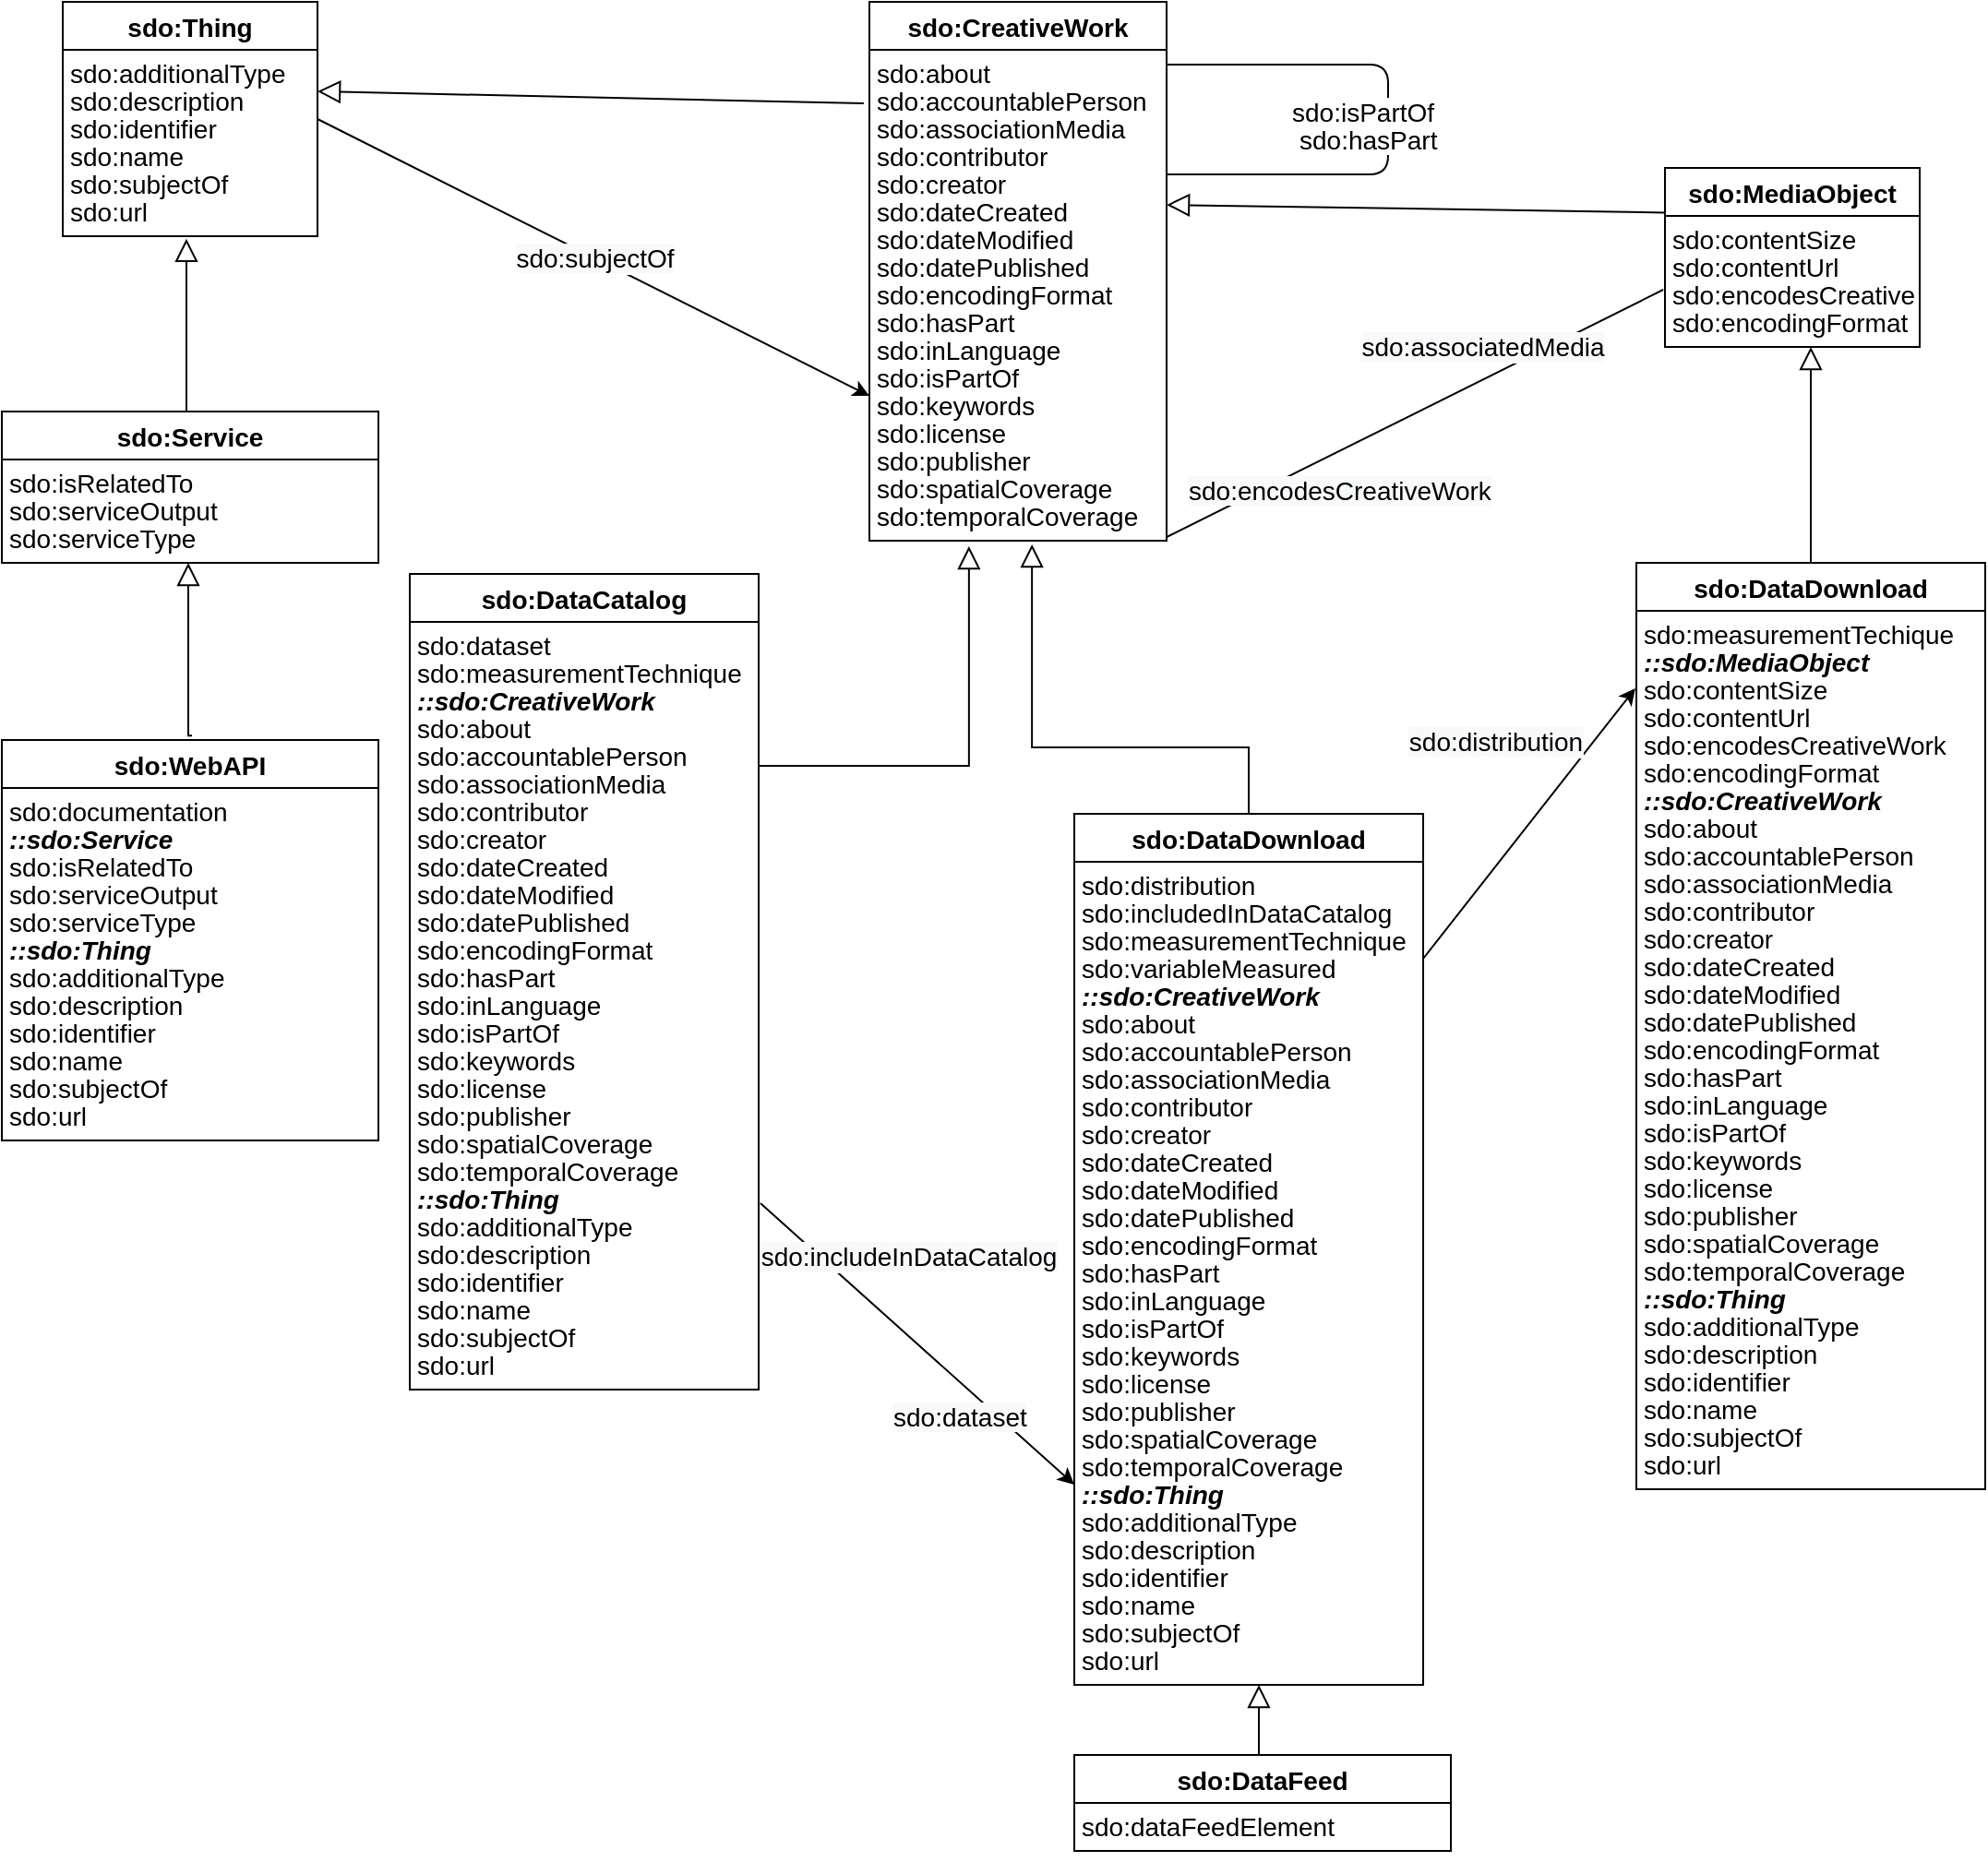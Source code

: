 <mxfile version="15.0.6" type="google"><diagram id="C5RBs43oDa-KdzZeNtuy" name="Page-1"><mxGraphModel dx="2015" dy="691" grid="1" gridSize="10" guides="1" tooltips="1" connect="1" arrows="1" fold="1" page="1" pageScale="1" pageWidth="827" pageHeight="1169" math="0" shadow="0"><root><mxCell id="WIyWlLk6GJQsqaUBKTNV-0"/><mxCell id="WIyWlLk6GJQsqaUBKTNV-1" parent="WIyWlLk6GJQsqaUBKTNV-0"/><mxCell id="vmGSmUaiu8djbb4Gmsd6-6" value="sdo:Service" style="swimlane;fontStyle=1;childLayout=stackLayout;horizontal=1;startSize=26;horizontalStack=0;resizeParent=1;resizeParentMax=0;resizeLast=0;collapsible=1;marginBottom=0;spacing=0;fontSize=14;" parent="WIyWlLk6GJQsqaUBKTNV-1" vertex="1"><mxGeometry x="-691" y="252" width="204" height="82" as="geometry"/></mxCell><mxCell id="vmGSmUaiu8djbb4Gmsd6-7" value="sdo:isRelatedTo" style="text;strokeColor=none;fillColor=none;align=left;verticalAlign=top;spacingLeft=4;spacingRight=4;overflow=hidden;rotatable=0;points=[[0,0.5],[1,0.5]];portConstraint=eastwest;spacing=0;fontSize=14;" parent="vmGSmUaiu8djbb4Gmsd6-6" vertex="1"><mxGeometry y="26" width="204" height="15" as="geometry"/></mxCell><mxCell id="vmGSmUaiu8djbb4Gmsd6-8" value="sdo:serviceOutput" style="text;strokeColor=none;fillColor=none;align=left;verticalAlign=top;spacingLeft=4;spacingRight=4;overflow=hidden;rotatable=0;points=[[0,0.5],[1,0.5]];portConstraint=eastwest;spacing=0;fontSize=14;" parent="vmGSmUaiu8djbb4Gmsd6-6" vertex="1"><mxGeometry y="41" width="204" height="15" as="geometry"/></mxCell><mxCell id="txH4cyabTneeSegiLF39-1" value="sdo:serviceType" style="text;strokeColor=none;fillColor=none;align=left;verticalAlign=top;spacingLeft=4;spacingRight=4;overflow=hidden;rotatable=0;points=[[0,0.5],[1,0.5]];portConstraint=eastwest;fontStyle=0;spacing=0;fontSize=14;" parent="vmGSmUaiu8djbb4Gmsd6-6" vertex="1"><mxGeometry y="56" width="204" height="26" as="geometry"/></mxCell><mxCell id="vmGSmUaiu8djbb4Gmsd6-53" value="sdo:CreativeWork" style="swimlane;fontStyle=1;childLayout=stackLayout;horizontal=1;startSize=26;horizontalStack=0;resizeParent=1;resizeParentMax=0;resizeLast=0;collapsible=1;marginBottom=0;spacing=0;fontSize=14;" parent="WIyWlLk6GJQsqaUBKTNV-1" vertex="1"><mxGeometry x="-221" y="30" width="161" height="292" as="geometry"/></mxCell><mxCell id="vmGSmUaiu8djbb4Gmsd6-54" value="sdo:about" style="text;strokeColor=none;fillColor=none;align=left;verticalAlign=top;spacingLeft=4;spacingRight=4;overflow=hidden;rotatable=0;points=[[0,0.5],[1,0.5]];portConstraint=eastwest;spacing=0;fontSize=14;" parent="vmGSmUaiu8djbb4Gmsd6-53" vertex="1"><mxGeometry y="26" width="161" height="15" as="geometry"/></mxCell><mxCell id="WtcSwrlRSmDx4HRtXOxf-61" value="sdo:accountablePerson" style="text;strokeColor=none;fillColor=none;align=left;verticalAlign=top;spacingLeft=4;spacingRight=4;overflow=hidden;rotatable=0;points=[[0,0.5],[1,0.5]];portConstraint=eastwest;spacing=0;fontSize=14;" parent="vmGSmUaiu8djbb4Gmsd6-53" vertex="1"><mxGeometry y="41" width="161" height="15" as="geometry"/></mxCell><mxCell id="WtcSwrlRSmDx4HRtXOxf-67" value="sdo:associationMedia" style="text;strokeColor=none;fillColor=none;align=left;verticalAlign=top;spacingLeft=4;spacingRight=4;overflow=hidden;rotatable=0;points=[[0,0.5],[1,0.5]];portConstraint=eastwest;spacing=0;fontSize=14;" parent="vmGSmUaiu8djbb4Gmsd6-53" vertex="1"><mxGeometry y="56" width="161" height="15" as="geometry"/></mxCell><mxCell id="WtcSwrlRSmDx4HRtXOxf-64" value="sdo:contributor" style="text;strokeColor=none;fillColor=none;align=left;verticalAlign=top;spacingLeft=4;spacingRight=4;overflow=hidden;rotatable=0;points=[[0,0.5],[1,0.5]];portConstraint=eastwest;spacing=0;fontSize=14;" parent="vmGSmUaiu8djbb4Gmsd6-53" vertex="1"><mxGeometry y="71" width="161" height="15" as="geometry"/></mxCell><mxCell id="WtcSwrlRSmDx4HRtXOxf-66" value="sdo:creator" style="text;strokeColor=none;fillColor=none;align=left;verticalAlign=top;spacingLeft=4;spacingRight=4;overflow=hidden;rotatable=0;points=[[0,0.5],[1,0.5]];portConstraint=eastwest;spacing=0;fontSize=14;" parent="vmGSmUaiu8djbb4Gmsd6-53" vertex="1"><mxGeometry y="86" width="161" height="15" as="geometry"/></mxCell><mxCell id="WtcSwrlRSmDx4HRtXOxf-69" value="sdo:dateCreated" style="text;strokeColor=none;fillColor=none;align=left;verticalAlign=top;spacingLeft=4;spacingRight=4;overflow=hidden;rotatable=0;points=[[0,0.5],[1,0.5]];portConstraint=eastwest;spacing=0;fontSize=14;" parent="vmGSmUaiu8djbb4Gmsd6-53" vertex="1"><mxGeometry y="101" width="161" height="15" as="geometry"/></mxCell><mxCell id="WtcSwrlRSmDx4HRtXOxf-107" value="sdo:dateModified" style="text;strokeColor=none;fillColor=none;align=left;verticalAlign=top;spacingLeft=4;spacingRight=4;overflow=hidden;rotatable=0;points=[[0,0.5],[1,0.5]];portConstraint=eastwest;spacing=0;fontSize=14;" parent="vmGSmUaiu8djbb4Gmsd6-53" vertex="1"><mxGeometry y="116" width="161" height="15" as="geometry"/></mxCell><mxCell id="vmGSmUaiu8djbb4Gmsd6-71" value="sdo:datePublished" style="text;strokeColor=none;fillColor=none;align=left;verticalAlign=top;spacingLeft=4;spacingRight=4;overflow=hidden;rotatable=0;points=[[0,0.5],[1,0.5]];portConstraint=eastwest;fontStyle=0;spacing=0;fontSize=14;" parent="vmGSmUaiu8djbb4Gmsd6-53" vertex="1"><mxGeometry y="131" width="161" height="15" as="geometry"/></mxCell><mxCell id="WtcSwrlRSmDx4HRtXOxf-70" value="sdo:encodingFormat" style="text;strokeColor=none;fillColor=none;align=left;verticalAlign=top;spacingLeft=4;spacingRight=4;overflow=hidden;rotatable=0;points=[[0,0.5],[1,0.5]];portConstraint=eastwest;fontStyle=0;spacing=0;fontSize=14;" parent="vmGSmUaiu8djbb4Gmsd6-53" vertex="1"><mxGeometry y="146" width="161" height="15" as="geometry"/></mxCell><mxCell id="WtcSwrlRSmDx4HRtXOxf-68" value="sdo:hasPart" style="text;strokeColor=none;fillColor=none;align=left;verticalAlign=top;spacingLeft=4;spacingRight=4;overflow=hidden;rotatable=0;points=[[0,0.5],[1,0.5]];portConstraint=eastwest;spacing=0;fontSize=14;" parent="vmGSmUaiu8djbb4Gmsd6-53" vertex="1"><mxGeometry y="161" width="161" height="15" as="geometry"/></mxCell><mxCell id="WtcSwrlRSmDx4HRtXOxf-60" value="sdo:inLanguage" style="text;strokeColor=none;fillColor=none;align=left;verticalAlign=top;spacingLeft=4;spacingRight=4;overflow=hidden;rotatable=0;points=[[0,0.5],[1,0.5]];portConstraint=eastwest;spacing=0;fontSize=14;" parent="vmGSmUaiu8djbb4Gmsd6-53" vertex="1"><mxGeometry y="176" width="161" height="15" as="geometry"/></mxCell><mxCell id="vmGSmUaiu8djbb4Gmsd6-72" value="sdo:isPartOf" style="text;strokeColor=none;fillColor=none;align=left;verticalAlign=top;spacingLeft=4;spacingRight=4;overflow=hidden;rotatable=0;points=[[0,0.5],[1,0.5]];portConstraint=eastwest;fontStyle=0;spacing=0;fontSize=14;" parent="vmGSmUaiu8djbb4Gmsd6-53" vertex="1"><mxGeometry y="191" width="161" height="15" as="geometry"/></mxCell><mxCell id="WtcSwrlRSmDx4HRtXOxf-71" value="sdo:keywords" style="text;strokeColor=none;fillColor=none;align=left;verticalAlign=top;spacingLeft=4;spacingRight=4;overflow=hidden;rotatable=0;points=[[0,0.5],[1,0.5]];portConstraint=eastwest;fontStyle=0;spacing=0;fontSize=14;" parent="vmGSmUaiu8djbb4Gmsd6-53" vertex="1"><mxGeometry y="206" width="161" height="15" as="geometry"/></mxCell><mxCell id="vmGSmUaiu8djbb4Gmsd6-73" value="sdo:license" style="text;strokeColor=none;fillColor=none;align=left;verticalAlign=top;spacingLeft=4;spacingRight=4;overflow=hidden;rotatable=0;points=[[0,0.5],[1,0.5]];portConstraint=eastwest;fontStyle=0;spacing=0;fontSize=14;" parent="vmGSmUaiu8djbb4Gmsd6-53" vertex="1"><mxGeometry y="221" width="161" height="15" as="geometry"/></mxCell><mxCell id="vmGSmUaiu8djbb4Gmsd6-74" value="sdo:publisher" style="text;strokeColor=none;fillColor=none;align=left;verticalAlign=top;spacingLeft=4;spacingRight=4;overflow=hidden;rotatable=0;points=[[0,0.5],[1,0.5]];portConstraint=eastwest;fontStyle=0;spacing=0;fontSize=14;" parent="vmGSmUaiu8djbb4Gmsd6-53" vertex="1"><mxGeometry y="236" width="161" height="15" as="geometry"/></mxCell><mxCell id="WtcSwrlRSmDx4HRtXOxf-72" value="sdo:spatialCoverage" style="text;strokeColor=none;fillColor=none;align=left;verticalAlign=top;spacingLeft=4;spacingRight=4;overflow=hidden;rotatable=0;points=[[0,0.5],[1,0.5]];portConstraint=eastwest;spacing=0;fontSize=14;" parent="vmGSmUaiu8djbb4Gmsd6-53" vertex="1"><mxGeometry y="251" width="161" height="15" as="geometry"/></mxCell><mxCell id="vmGSmUaiu8djbb4Gmsd6-91" value="sdo:temporalCoverage" style="text;strokeColor=none;fillColor=none;align=left;verticalAlign=top;spacingLeft=4;spacingRight=4;overflow=hidden;rotatable=0;points=[[0,0.5],[1,0.5]];portConstraint=eastwest;fontStyle=0;spacing=0;fontSize=14;" parent="vmGSmUaiu8djbb4Gmsd6-53" vertex="1"><mxGeometry y="266" width="161" height="26" as="geometry"/></mxCell><mxCell id="txH4cyabTneeSegiLF39-5" value="&lt;meta charset=&quot;utf-8&quot;&gt;&lt;span style=&quot;color: rgb(0, 0, 0); font-family: helvetica; font-size: 14px; font-style: normal; font-weight: 400; letter-spacing: normal; text-align: left; text-indent: 0px; text-transform: none; word-spacing: 0px; background-color: rgb(255, 255, 255); display: inline; float: none;&quot;&gt;sdo:isPartOf&lt;/span&gt;" style="endArrow=none;endFill=0;html=1;edgeStyle=orthogonalEdgeStyle;align=left;verticalAlign=top;fontSize=14;spacing=0;entryX=1;entryY=0.5;entryDx=0;entryDy=0;" parent="vmGSmUaiu8djbb4Gmsd6-53" target="WtcSwrlRSmDx4HRtXOxf-66" edge="1"><mxGeometry x="-0.548" y="-13" relative="1" as="geometry"><mxPoint x="161" y="34" as="sourcePoint"/><mxPoint x="371" y="100" as="targetPoint"/><mxPoint as="offset"/><Array as="points"><mxPoint x="162" y="34"/><mxPoint x="281" y="34"/><mxPoint x="281" y="94"/></Array></mxGeometry></mxCell><mxCell id="vmGSmUaiu8djbb4Gmsd6-96" value="sdo:Thing" style="swimlane;fontStyle=1;childLayout=stackLayout;horizontal=1;startSize=26;horizontalStack=0;resizeParent=1;resizeParentMax=0;resizeLast=0;collapsible=1;marginBottom=0;spacing=0;fontSize=14;" parent="WIyWlLk6GJQsqaUBKTNV-1" vertex="1"><mxGeometry x="-658" y="30" width="138" height="127" as="geometry"/></mxCell><mxCell id="vmGSmUaiu8djbb4Gmsd6-103" value="sdo:additionalType" style="text;strokeColor=none;fillColor=none;align=left;verticalAlign=top;spacingLeft=4;spacingRight=4;overflow=hidden;rotatable=0;points=[[0,0.5],[1,0.5]];portConstraint=eastwest;fontStyle=0;spacing=0;fontSize=14;" parent="vmGSmUaiu8djbb4Gmsd6-96" vertex="1"><mxGeometry y="26" width="138" height="15" as="geometry"/></mxCell><mxCell id="vmGSmUaiu8djbb4Gmsd6-105" value="sdo:description" style="text;strokeColor=none;fillColor=none;align=left;verticalAlign=top;spacingLeft=4;spacingRight=4;overflow=hidden;rotatable=0;points=[[0,0.5],[1,0.5]];portConstraint=eastwest;fontStyle=0;spacing=0;fontSize=14;" parent="vmGSmUaiu8djbb4Gmsd6-96" vertex="1"><mxGeometry y="41" width="138" height="15" as="geometry"/></mxCell><mxCell id="vmGSmUaiu8djbb4Gmsd6-111" value="sdo:identifier" style="text;strokeColor=none;fillColor=none;align=left;verticalAlign=top;spacingLeft=4;spacingRight=4;overflow=hidden;rotatable=0;points=[[0,0.5],[1,0.5]];portConstraint=eastwest;fontStyle=0;spacing=0;fontSize=14;" parent="vmGSmUaiu8djbb4Gmsd6-96" vertex="1"><mxGeometry y="56" width="138" height="15" as="geometry"/></mxCell><mxCell id="vmGSmUaiu8djbb4Gmsd6-112" value="sdo:name" style="text;strokeColor=none;fillColor=none;align=left;verticalAlign=top;spacingLeft=4;spacingRight=4;overflow=hidden;rotatable=0;points=[[0,0.5],[1,0.5]];portConstraint=eastwest;fontStyle=0;spacing=0;fontSize=14;" parent="vmGSmUaiu8djbb4Gmsd6-96" vertex="1"><mxGeometry y="71" width="138" height="15" as="geometry"/></mxCell><mxCell id="vmGSmUaiu8djbb4Gmsd6-115" value="sdo:subjectOf" style="text;strokeColor=none;fillColor=none;align=left;verticalAlign=top;spacingLeft=4;spacingRight=4;overflow=hidden;rotatable=0;points=[[0,0.5],[1,0.5]];portConstraint=eastwest;fontStyle=0;spacing=0;fontSize=14;" parent="vmGSmUaiu8djbb4Gmsd6-96" vertex="1"><mxGeometry y="86" width="138" height="15" as="geometry"/></mxCell><mxCell id="vmGSmUaiu8djbb4Gmsd6-118" value="sdo:url" style="text;strokeColor=none;fillColor=none;align=left;verticalAlign=top;spacingLeft=4;spacingRight=4;overflow=hidden;rotatable=0;points=[[0,0.5],[1,0.5]];portConstraint=eastwest;fontStyle=0;spacing=0;fontSize=14;" parent="vmGSmUaiu8djbb4Gmsd6-96" vertex="1"><mxGeometry y="101" width="138" height="26" as="geometry"/></mxCell><mxCell id="vmGSmUaiu8djbb4Gmsd6-120" value="&lt;span style=&quot;font-size: 14px ; text-align: left ; background-color: rgb(248 , 249 , 250)&quot;&gt;sdo:subjectOf&lt;/span&gt;" style="rounded=0;orthogonalLoop=1;jettySize=auto;html=1;exitX=1;exitY=0.5;exitDx=0;exitDy=0;fontSize=14;spacing=0;entryX=0;entryY=0.5;entryDx=0;entryDy=0;" parent="WIyWlLk6GJQsqaUBKTNV-1" source="vmGSmUaiu8djbb4Gmsd6-111" target="WtcSwrlRSmDx4HRtXOxf-71" edge="1"><mxGeometry relative="1" as="geometry"><mxPoint x="-230" y="244" as="targetPoint"/></mxGeometry></mxCell><mxCell id="vmGSmUaiu8djbb4Gmsd6-200" value="" style="endArrow=block;endSize=10;endFill=0;shadow=0;strokeWidth=1;rounded=0;edgeStyle=elbowEdgeStyle;elbow=vertical;exitX=0.5;exitY=0;exitDx=0;exitDy=0;fontSize=14;spacing=0;entryX=0.547;entryY=1.077;entryDx=0;entryDy=0;entryPerimeter=0;" parent="WIyWlLk6GJQsqaUBKTNV-1" source="txH4cyabTneeSegiLF39-100" target="vmGSmUaiu8djbb4Gmsd6-91" edge="1"><mxGeometry width="160" relative="1" as="geometry"><mxPoint x="-193.006" y="470" as="sourcePoint"/><mxPoint x="-87.99" y="374" as="targetPoint"/><Array as="points"><mxPoint x="-102.99" y="434"/><mxPoint x="-102.99" y="414"/></Array></mxGeometry></mxCell><mxCell id="vmGSmUaiu8djbb4Gmsd6-201" value="" style="endArrow=block;endSize=10;endFill=0;shadow=0;strokeWidth=1;rounded=0;edgeStyle=elbowEdgeStyle;elbow=horizontal;fontSize=14;spacing=0;" parent="WIyWlLk6GJQsqaUBKTNV-1" source="txH4cyabTneeSegiLF39-16" target="vmGSmUaiu8djbb4Gmsd6-274" edge="1"><mxGeometry width="160" relative="1" as="geometry"><mxPoint x="350" y="310" as="sourcePoint"/><mxPoint x="230" y="210" as="targetPoint"/><Array as="points"><mxPoint x="290" y="470"/><mxPoint x="90" y="650"/><mxPoint x="140" y="630"/></Array></mxGeometry></mxCell><mxCell id="vmGSmUaiu8djbb4Gmsd6-274" value="sdo:MediaObject" style="swimlane;fontStyle=1;childLayout=stackLayout;horizontal=1;startSize=26;horizontalStack=0;resizeParent=1;resizeParentMax=0;resizeLast=0;collapsible=1;marginBottom=0;spacing=0;fontSize=14;" parent="WIyWlLk6GJQsqaUBKTNV-1" vertex="1"><mxGeometry x="210" y="120" width="138" height="97" as="geometry"/></mxCell><mxCell id="vmGSmUaiu8djbb4Gmsd6-275" value="sdo:contentSize" style="text;strokeColor=none;fillColor=none;align=left;verticalAlign=top;spacingLeft=4;spacingRight=4;overflow=hidden;rotatable=0;points=[[0,0.5],[1,0.5]];portConstraint=eastwest;fontStyle=0;spacing=0;fontSize=14;" parent="vmGSmUaiu8djbb4Gmsd6-274" vertex="1"><mxGeometry y="26" width="138" height="15" as="geometry"/></mxCell><mxCell id="txH4cyabTneeSegiLF39-11" value="sdo:contentUrl" style="text;strokeColor=none;fillColor=none;align=left;verticalAlign=top;spacingLeft=4;spacingRight=4;overflow=hidden;rotatable=0;points=[[0,0.5],[1,0.5]];portConstraint=eastwest;fontStyle=0;spacing=0;fontSize=14;" parent="vmGSmUaiu8djbb4Gmsd6-274" vertex="1"><mxGeometry y="41" width="138" height="15" as="geometry"/></mxCell><mxCell id="txH4cyabTneeSegiLF39-12" value="sdo:encodesCreativeWork" style="text;strokeColor=none;fillColor=none;align=left;verticalAlign=top;spacingLeft=4;spacingRight=4;overflow=hidden;rotatable=0;points=[[0,0.5],[1,0.5]];portConstraint=eastwest;fontStyle=0;spacing=0;fontSize=14;" parent="vmGSmUaiu8djbb4Gmsd6-274" vertex="1"><mxGeometry y="56" width="138" height="15" as="geometry"/></mxCell><mxCell id="vmGSmUaiu8djbb4Gmsd6-280" value="sdo:encodingFormat" style="text;strokeColor=none;fillColor=none;align=left;verticalAlign=top;spacingLeft=4;spacingRight=4;overflow=hidden;rotatable=0;points=[[0,0.5],[1,0.5]];portConstraint=eastwest;fontStyle=0;spacing=0;fontSize=14;" parent="vmGSmUaiu8djbb4Gmsd6-274" vertex="1"><mxGeometry y="71" width="138" height="26" as="geometry"/></mxCell><mxCell id="txH4cyabTneeSegiLF39-3" value="" style="endArrow=block;endSize=10;endFill=0;shadow=0;strokeWidth=1;rounded=0;edgeStyle=elbowEdgeStyle;elbow=horizontal;fontSize=14;spacing=0;entryX=0.489;entryY=1.055;entryDx=0;entryDy=0;entryPerimeter=0;exitX=0.5;exitY=0;exitDx=0;exitDy=0;" parent="WIyWlLk6GJQsqaUBKTNV-1" source="vmGSmUaiu8djbb4Gmsd6-6" target="vmGSmUaiu8djbb4Gmsd6-118" edge="1"><mxGeometry width="160" relative="1" as="geometry"><mxPoint x="-591" y="310" as="sourcePoint"/><mxPoint x="-608" y="270" as="targetPoint"/><Array as="points"><mxPoint x="-591" y="300"/><mxPoint x="-443" y="310"/></Array></mxGeometry></mxCell><mxCell id="txH4cyabTneeSegiLF39-4" value="" style="endArrow=block;endSize=10;endFill=0;shadow=0;strokeWidth=1;rounded=0;elbow=vertical;fontSize=14;spacing=0;exitX=-0.019;exitY=-0.067;exitDx=0;exitDy=0;entryX=1;entryY=0.5;entryDx=0;entryDy=0;exitPerimeter=0;" parent="WIyWlLk6GJQsqaUBKTNV-1" source="WtcSwrlRSmDx4HRtXOxf-67" target="vmGSmUaiu8djbb4Gmsd6-105" edge="1"><mxGeometry width="160" relative="1" as="geometry"><mxPoint x="-590" y="309.78" as="sourcePoint"/><mxPoint x="-542.518" y="198.21" as="targetPoint"/></mxGeometry></mxCell><mxCell id="txH4cyabTneeSegiLF39-8" value="&lt;span style=&quot;color: rgb(0 , 0 , 0) ; font-family: &amp;#34;helvetica&amp;#34; ; font-size: 14px ; font-style: normal ; font-weight: 400 ; letter-spacing: normal ; text-align: left ; text-indent: 0px ; text-transform: none ; word-spacing: 0px ; background-color: rgb(255 , 255 , 255) ; display: inline ; float: none&quot;&gt;sdo:hasPart&lt;br&gt;&lt;/span&gt;" style="text;whiteSpace=wrap;html=1;" parent="WIyWlLk6GJQsqaUBKTNV-1" vertex="1"><mxGeometry x="10" y="90" width="100" height="30" as="geometry"/></mxCell><mxCell id="txH4cyabTneeSegiLF39-10" value="" style="endArrow=block;endSize=10;endFill=0;shadow=0;strokeWidth=1;rounded=0;elbow=vertical;fontSize=14;spacing=0;exitX=0;exitY=0.25;exitDx=0;exitDy=0;entryX=1;entryY=0.5;entryDx=0;entryDy=0;" parent="WIyWlLk6GJQsqaUBKTNV-1" source="vmGSmUaiu8djbb4Gmsd6-274" edge="1"><mxGeometry width="160" relative="1" as="geometry"><mxPoint x="235.941" y="146.495" as="sourcePoint"/><mxPoint x="-60" y="140" as="targetPoint"/></mxGeometry></mxCell><mxCell id="txH4cyabTneeSegiLF39-13" value="&lt;div style=&quot;text-align: left&quot;&gt;&lt;span style=&quot;background-color: rgb(248 , 249 , 250)&quot;&gt;sdo:associatedMedia&lt;/span&gt;&lt;/div&gt;" style="rounded=0;orthogonalLoop=1;jettySize=auto;html=1;exitX=1;exitY=0.923;exitDx=0;exitDy=0;fontSize=14;spacing=0;exitPerimeter=0;entryX=-0.007;entryY=-0.192;entryDx=0;entryDy=0;entryPerimeter=0;endArrow=none;endFill=0;" parent="WIyWlLk6GJQsqaUBKTNV-1" source="vmGSmUaiu8djbb4Gmsd6-91" target="vmGSmUaiu8djbb4Gmsd6-280" edge="1"><mxGeometry x="0.323" y="16" relative="1" as="geometry"><mxPoint x="208.47" y="445.01" as="targetPoint"/><mxPoint as="offset"/><mxPoint x="-239.998" y="430.005" as="sourcePoint"/></mxGeometry></mxCell><mxCell id="txH4cyabTneeSegiLF39-15" value="&lt;span style=&quot;color: rgb(0 , 0 , 0) ; font-family: &amp;#34;helvetica&amp;#34; ; font-size: 14px ; font-style: normal ; font-weight: 400 ; letter-spacing: normal ; text-align: left ; text-indent: 0px ; text-transform: none ; word-spacing: 0px ; background-color: rgb(248 , 249 , 250) ; display: inline ; float: none&quot;&gt;sdo:encodesCreativeWork&lt;/span&gt;" style="text;whiteSpace=wrap;html=1;" parent="WIyWlLk6GJQsqaUBKTNV-1" vertex="1"><mxGeometry x="-50" y="280" width="160" height="30" as="geometry"/></mxCell><mxCell id="txH4cyabTneeSegiLF39-16" value="sdo:DataDownload" style="swimlane;fontStyle=1;childLayout=stackLayout;horizontal=1;startSize=26;horizontalStack=0;resizeParent=1;resizeParentMax=0;resizeLast=0;collapsible=1;marginBottom=0;spacing=0;fontSize=14;" parent="WIyWlLk6GJQsqaUBKTNV-1" vertex="1"><mxGeometry x="194.5" y="334" width="189" height="502" as="geometry"/></mxCell><mxCell id="txH4cyabTneeSegiLF39-17" value="sdo:measurementTechique" style="text;strokeColor=none;fillColor=none;align=left;verticalAlign=top;spacingLeft=4;spacingRight=4;overflow=hidden;rotatable=0;points=[[0,0.5],[1,0.5]];portConstraint=eastwest;fontStyle=0;spacing=0;fontSize=14;" parent="txH4cyabTneeSegiLF39-16" vertex="1"><mxGeometry y="26" width="189" height="15" as="geometry"/></mxCell><mxCell id="txH4cyabTneeSegiLF39-18" value="::sdo:MediaObject" style="text;strokeColor=none;fillColor=none;align=left;verticalAlign=top;spacingLeft=4;spacingRight=4;overflow=hidden;rotatable=0;points=[[0,0.5],[1,0.5]];portConstraint=eastwest;fontStyle=3;spacing=0;fontSize=14;" parent="txH4cyabTneeSegiLF39-16" vertex="1"><mxGeometry y="41" width="189" height="15" as="geometry"/></mxCell><mxCell id="txH4cyabTneeSegiLF39-19" value="sdo:contentSize" style="text;strokeColor=none;fillColor=none;align=left;verticalAlign=top;spacingLeft=4;spacingRight=4;overflow=hidden;rotatable=0;points=[[0,0.5],[1,0.5]];portConstraint=eastwest;fontStyle=0;spacing=0;fontSize=14;" parent="txH4cyabTneeSegiLF39-16" vertex="1"><mxGeometry y="56" width="189" height="15" as="geometry"/></mxCell><mxCell id="txH4cyabTneeSegiLF39-20" value="sdo:contentUrl" style="text;strokeColor=none;fillColor=none;align=left;verticalAlign=top;spacingLeft=4;spacingRight=4;overflow=hidden;rotatable=0;points=[[0,0.5],[1,0.5]];portConstraint=eastwest;fontStyle=0;spacing=0;fontSize=14;" parent="txH4cyabTneeSegiLF39-16" vertex="1"><mxGeometry y="71" width="189" height="15" as="geometry"/></mxCell><mxCell id="txH4cyabTneeSegiLF39-21" value="sdo:encodesCreativeWork" style="text;strokeColor=none;fillColor=none;align=left;verticalAlign=top;spacingLeft=4;spacingRight=4;overflow=hidden;rotatable=0;points=[[0,0.5],[1,0.5]];portConstraint=eastwest;fontStyle=0;spacing=0;fontSize=14;" parent="txH4cyabTneeSegiLF39-16" vertex="1"><mxGeometry y="86" width="189" height="15" as="geometry"/></mxCell><mxCell id="txH4cyabTneeSegiLF39-22" value="sdo:encodingFormat" style="text;strokeColor=none;fillColor=none;align=left;verticalAlign=top;spacingLeft=4;spacingRight=4;overflow=hidden;rotatable=0;points=[[0,0.5],[1,0.5]];portConstraint=eastwest;fontStyle=0;spacing=0;fontSize=14;" parent="txH4cyabTneeSegiLF39-16" vertex="1"><mxGeometry y="101" width="189" height="15" as="geometry"/></mxCell><mxCell id="txH4cyabTneeSegiLF39-56" value="::sdo:CreativeWork" style="text;strokeColor=none;fillColor=none;align=left;verticalAlign=top;spacingLeft=4;spacingRight=4;overflow=hidden;rotatable=0;points=[[0,0.5],[1,0.5]];portConstraint=eastwest;fontStyle=3;spacing=0;fontSize=14;" parent="txH4cyabTneeSegiLF39-16" vertex="1"><mxGeometry y="116" width="189" height="15" as="geometry"/></mxCell><mxCell id="txH4cyabTneeSegiLF39-69" value="sdo:about" style="text;strokeColor=none;fillColor=none;align=left;verticalAlign=top;spacingLeft=4;spacingRight=4;overflow=hidden;rotatable=0;points=[[0,0.5],[1,0.5]];portConstraint=eastwest;spacing=0;fontSize=14;" parent="txH4cyabTneeSegiLF39-16" vertex="1"><mxGeometry y="131" width="189" height="15" as="geometry"/></mxCell><mxCell id="txH4cyabTneeSegiLF39-70" value="sdo:accountablePerson" style="text;strokeColor=none;fillColor=none;align=left;verticalAlign=top;spacingLeft=4;spacingRight=4;overflow=hidden;rotatable=0;points=[[0,0.5],[1,0.5]];portConstraint=eastwest;spacing=0;fontSize=14;" parent="txH4cyabTneeSegiLF39-16" vertex="1"><mxGeometry y="146" width="189" height="15" as="geometry"/></mxCell><mxCell id="txH4cyabTneeSegiLF39-71" value="sdo:associationMedia" style="text;strokeColor=none;fillColor=none;align=left;verticalAlign=top;spacingLeft=4;spacingRight=4;overflow=hidden;rotatable=0;points=[[0,0.5],[1,0.5]];portConstraint=eastwest;spacing=0;fontSize=14;" parent="txH4cyabTneeSegiLF39-16" vertex="1"><mxGeometry y="161" width="189" height="15" as="geometry"/></mxCell><mxCell id="txH4cyabTneeSegiLF39-72" value="sdo:contributor" style="text;strokeColor=none;fillColor=none;align=left;verticalAlign=top;spacingLeft=4;spacingRight=4;overflow=hidden;rotatable=0;points=[[0,0.5],[1,0.5]];portConstraint=eastwest;spacing=0;fontSize=14;" parent="txH4cyabTneeSegiLF39-16" vertex="1"><mxGeometry y="176" width="189" height="15" as="geometry"/></mxCell><mxCell id="txH4cyabTneeSegiLF39-73" value="sdo:creator" style="text;strokeColor=none;fillColor=none;align=left;verticalAlign=top;spacingLeft=4;spacingRight=4;overflow=hidden;rotatable=0;points=[[0,0.5],[1,0.5]];portConstraint=eastwest;spacing=0;fontSize=14;" parent="txH4cyabTneeSegiLF39-16" vertex="1"><mxGeometry y="191" width="189" height="15" as="geometry"/></mxCell><mxCell id="txH4cyabTneeSegiLF39-74" value="sdo:dateCreated" style="text;strokeColor=none;fillColor=none;align=left;verticalAlign=top;spacingLeft=4;spacingRight=4;overflow=hidden;rotatable=0;points=[[0,0.5],[1,0.5]];portConstraint=eastwest;spacing=0;fontSize=14;" parent="txH4cyabTneeSegiLF39-16" vertex="1"><mxGeometry y="206" width="189" height="15" as="geometry"/></mxCell><mxCell id="txH4cyabTneeSegiLF39-75" value="sdo:dateModified" style="text;strokeColor=none;fillColor=none;align=left;verticalAlign=top;spacingLeft=4;spacingRight=4;overflow=hidden;rotatable=0;points=[[0,0.5],[1,0.5]];portConstraint=eastwest;spacing=0;fontSize=14;" parent="txH4cyabTneeSegiLF39-16" vertex="1"><mxGeometry y="221" width="189" height="15" as="geometry"/></mxCell><mxCell id="txH4cyabTneeSegiLF39-76" value="sdo:datePublished" style="text;strokeColor=none;fillColor=none;align=left;verticalAlign=top;spacingLeft=4;spacingRight=4;overflow=hidden;rotatable=0;points=[[0,0.5],[1,0.5]];portConstraint=eastwest;fontStyle=0;spacing=0;fontSize=14;" parent="txH4cyabTneeSegiLF39-16" vertex="1"><mxGeometry y="236" width="189" height="15" as="geometry"/></mxCell><mxCell id="txH4cyabTneeSegiLF39-82" value="sdo:encodingFormat" style="text;strokeColor=none;fillColor=none;align=left;verticalAlign=top;spacingLeft=4;spacingRight=4;overflow=hidden;rotatable=0;points=[[0,0.5],[1,0.5]];portConstraint=eastwest;fontStyle=0;spacing=0;fontSize=14;" parent="txH4cyabTneeSegiLF39-16" vertex="1"><mxGeometry y="251" width="189" height="15" as="geometry"/></mxCell><mxCell id="txH4cyabTneeSegiLF39-83" value="sdo:hasPart" style="text;strokeColor=none;fillColor=none;align=left;verticalAlign=top;spacingLeft=4;spacingRight=4;overflow=hidden;rotatable=0;points=[[0,0.5],[1,0.5]];portConstraint=eastwest;spacing=0;fontSize=14;" parent="txH4cyabTneeSegiLF39-16" vertex="1"><mxGeometry y="266" width="189" height="15" as="geometry"/></mxCell><mxCell id="txH4cyabTneeSegiLF39-84" value="sdo:inLanguage" style="text;strokeColor=none;fillColor=none;align=left;verticalAlign=top;spacingLeft=4;spacingRight=4;overflow=hidden;rotatable=0;points=[[0,0.5],[1,0.5]];portConstraint=eastwest;spacing=0;fontSize=14;" parent="txH4cyabTneeSegiLF39-16" vertex="1"><mxGeometry y="281" width="189" height="15" as="geometry"/></mxCell><mxCell id="txH4cyabTneeSegiLF39-85" value="sdo:isPartOf" style="text;strokeColor=none;fillColor=none;align=left;verticalAlign=top;spacingLeft=4;spacingRight=4;overflow=hidden;rotatable=0;points=[[0,0.5],[1,0.5]];portConstraint=eastwest;fontStyle=0;spacing=0;fontSize=14;" parent="txH4cyabTneeSegiLF39-16" vertex="1"><mxGeometry y="296" width="189" height="15" as="geometry"/></mxCell><mxCell id="txH4cyabTneeSegiLF39-86" value="sdo:keywords" style="text;strokeColor=none;fillColor=none;align=left;verticalAlign=top;spacingLeft=4;spacingRight=4;overflow=hidden;rotatable=0;points=[[0,0.5],[1,0.5]];portConstraint=eastwest;fontStyle=0;spacing=0;fontSize=14;" parent="txH4cyabTneeSegiLF39-16" vertex="1"><mxGeometry y="311" width="189" height="15" as="geometry"/></mxCell><mxCell id="txH4cyabTneeSegiLF39-87" value="sdo:license" style="text;strokeColor=none;fillColor=none;align=left;verticalAlign=top;spacingLeft=4;spacingRight=4;overflow=hidden;rotatable=0;points=[[0,0.5],[1,0.5]];portConstraint=eastwest;fontStyle=0;spacing=0;fontSize=14;" parent="txH4cyabTneeSegiLF39-16" vertex="1"><mxGeometry y="326" width="189" height="15" as="geometry"/></mxCell><mxCell id="txH4cyabTneeSegiLF39-88" value="sdo:publisher" style="text;strokeColor=none;fillColor=none;align=left;verticalAlign=top;spacingLeft=4;spacingRight=4;overflow=hidden;rotatable=0;points=[[0,0.5],[1,0.5]];portConstraint=eastwest;fontStyle=0;spacing=0;fontSize=14;" parent="txH4cyabTneeSegiLF39-16" vertex="1"><mxGeometry y="341" width="189" height="15" as="geometry"/></mxCell><mxCell id="txH4cyabTneeSegiLF39-89" value="sdo:spatialCoverage" style="text;strokeColor=none;fillColor=none;align=left;verticalAlign=top;spacingLeft=4;spacingRight=4;overflow=hidden;rotatable=0;points=[[0,0.5],[1,0.5]];portConstraint=eastwest;spacing=0;fontSize=14;" parent="txH4cyabTneeSegiLF39-16" vertex="1"><mxGeometry y="356" width="189" height="15" as="geometry"/></mxCell><mxCell id="txH4cyabTneeSegiLF39-92" value="sdo:temporalCoverage" style="text;strokeColor=none;fillColor=none;align=left;verticalAlign=top;spacingLeft=4;spacingRight=4;overflow=hidden;rotatable=0;points=[[0,0.5],[1,0.5]];portConstraint=eastwest;spacing=0;fontSize=14;" parent="txH4cyabTneeSegiLF39-16" vertex="1"><mxGeometry y="371" width="189" height="15" as="geometry"/></mxCell><mxCell id="txH4cyabTneeSegiLF39-91" value="::sdo:Thing" style="text;strokeColor=none;fillColor=none;align=left;verticalAlign=top;spacingLeft=4;spacingRight=4;overflow=hidden;rotatable=0;points=[[0,0.5],[1,0.5]];portConstraint=eastwest;fontStyle=3;spacing=0;fontSize=14;" parent="txH4cyabTneeSegiLF39-16" vertex="1"><mxGeometry y="386" width="189" height="15" as="geometry"/></mxCell><mxCell id="txH4cyabTneeSegiLF39-94" value="sdo:additionalType" style="text;strokeColor=none;fillColor=none;align=left;verticalAlign=top;spacingLeft=4;spacingRight=4;overflow=hidden;rotatable=0;points=[[0,0.5],[1,0.5]];portConstraint=eastwest;fontStyle=0;spacing=0;fontSize=14;" parent="txH4cyabTneeSegiLF39-16" vertex="1"><mxGeometry y="401" width="189" height="15" as="geometry"/></mxCell><mxCell id="txH4cyabTneeSegiLF39-95" value="sdo:description" style="text;strokeColor=none;fillColor=none;align=left;verticalAlign=top;spacingLeft=4;spacingRight=4;overflow=hidden;rotatable=0;points=[[0,0.5],[1,0.5]];portConstraint=eastwest;fontStyle=0;spacing=0;fontSize=14;" parent="txH4cyabTneeSegiLF39-16" vertex="1"><mxGeometry y="416" width="189" height="15" as="geometry"/></mxCell><mxCell id="txH4cyabTneeSegiLF39-96" value="sdo:identifier" style="text;strokeColor=none;fillColor=none;align=left;verticalAlign=top;spacingLeft=4;spacingRight=4;overflow=hidden;rotatable=0;points=[[0,0.5],[1,0.5]];portConstraint=eastwest;fontStyle=0;spacing=0;fontSize=14;" parent="txH4cyabTneeSegiLF39-16" vertex="1"><mxGeometry y="431" width="189" height="15" as="geometry"/></mxCell><mxCell id="txH4cyabTneeSegiLF39-97" value="sdo:name" style="text;strokeColor=none;fillColor=none;align=left;verticalAlign=top;spacingLeft=4;spacingRight=4;overflow=hidden;rotatable=0;points=[[0,0.5],[1,0.5]];portConstraint=eastwest;fontStyle=0;spacing=0;fontSize=14;" parent="txH4cyabTneeSegiLF39-16" vertex="1"><mxGeometry y="446" width="189" height="15" as="geometry"/></mxCell><mxCell id="txH4cyabTneeSegiLF39-98" value="sdo:subjectOf" style="text;strokeColor=none;fillColor=none;align=left;verticalAlign=top;spacingLeft=4;spacingRight=4;overflow=hidden;rotatable=0;points=[[0,0.5],[1,0.5]];portConstraint=eastwest;fontStyle=0;spacing=0;fontSize=14;" parent="txH4cyabTneeSegiLF39-16" vertex="1"><mxGeometry y="461" width="189" height="15" as="geometry"/></mxCell><mxCell id="txH4cyabTneeSegiLF39-99" value="sdo:url" style="text;strokeColor=none;fillColor=none;align=left;verticalAlign=top;spacingLeft=4;spacingRight=4;overflow=hidden;rotatable=0;points=[[0,0.5],[1,0.5]];portConstraint=eastwest;fontStyle=0;spacing=0;fontSize=14;" parent="txH4cyabTneeSegiLF39-16" vertex="1"><mxGeometry y="476" width="189" height="26" as="geometry"/></mxCell><mxCell id="txH4cyabTneeSegiLF39-100" value="sdo:DataDownload" style="swimlane;fontStyle=1;childLayout=stackLayout;horizontal=1;startSize=26;horizontalStack=0;resizeParent=1;resizeParentMax=0;resizeLast=0;collapsible=1;marginBottom=0;spacing=0;fontSize=14;" parent="WIyWlLk6GJQsqaUBKTNV-1" vertex="1"><mxGeometry x="-110" y="470" width="189" height="472" as="geometry"/></mxCell><mxCell id="txH4cyabTneeSegiLF39-101" value="sdo:distribution" style="text;strokeColor=none;fillColor=none;align=left;verticalAlign=top;spacingLeft=4;spacingRight=4;overflow=hidden;rotatable=0;points=[[0,0.5],[1,0.5]];portConstraint=eastwest;fontStyle=0;spacing=0;fontSize=14;" parent="txH4cyabTneeSegiLF39-100" vertex="1"><mxGeometry y="26" width="189" height="15" as="geometry"/></mxCell><mxCell id="txH4cyabTneeSegiLF39-132" value="sdo:includedInDataCatalog" style="text;strokeColor=none;fillColor=none;align=left;verticalAlign=top;spacingLeft=4;spacingRight=4;overflow=hidden;rotatable=0;points=[[0,0.5],[1,0.5]];portConstraint=eastwest;fontStyle=0;spacing=0;fontSize=14;" parent="txH4cyabTneeSegiLF39-100" vertex="1"><mxGeometry y="41" width="189" height="15" as="geometry"/></mxCell><mxCell id="txH4cyabTneeSegiLF39-134" value="sdo:measurementTechnique" style="text;strokeColor=none;fillColor=none;align=left;verticalAlign=top;spacingLeft=4;spacingRight=4;overflow=hidden;rotatable=0;points=[[0,0.5],[1,0.5]];portConstraint=eastwest;fontStyle=0;spacing=0;fontSize=14;" parent="txH4cyabTneeSegiLF39-100" vertex="1"><mxGeometry y="56" width="189" height="15" as="geometry"/></mxCell><mxCell id="txH4cyabTneeSegiLF39-133" value="sdo:variableMeasured" style="text;strokeColor=none;fillColor=none;align=left;verticalAlign=top;spacingLeft=4;spacingRight=4;overflow=hidden;rotatable=0;points=[[0,0.5],[1,0.5]];portConstraint=eastwest;fontStyle=0;spacing=0;fontSize=14;" parent="txH4cyabTneeSegiLF39-100" vertex="1"><mxGeometry y="71" width="189" height="15" as="geometry"/></mxCell><mxCell id="txH4cyabTneeSegiLF39-107" value="::sdo:CreativeWork" style="text;strokeColor=none;fillColor=none;align=left;verticalAlign=top;spacingLeft=4;spacingRight=4;overflow=hidden;rotatable=0;points=[[0,0.5],[1,0.5]];portConstraint=eastwest;fontStyle=3;spacing=0;fontSize=14;" parent="txH4cyabTneeSegiLF39-100" vertex="1"><mxGeometry y="86" width="189" height="15" as="geometry"/></mxCell><mxCell id="txH4cyabTneeSegiLF39-108" value="sdo:about" style="text;strokeColor=none;fillColor=none;align=left;verticalAlign=top;spacingLeft=4;spacingRight=4;overflow=hidden;rotatable=0;points=[[0,0.5],[1,0.5]];portConstraint=eastwest;spacing=0;fontSize=14;" parent="txH4cyabTneeSegiLF39-100" vertex="1"><mxGeometry y="101" width="189" height="15" as="geometry"/></mxCell><mxCell id="txH4cyabTneeSegiLF39-109" value="sdo:accountablePerson" style="text;strokeColor=none;fillColor=none;align=left;verticalAlign=top;spacingLeft=4;spacingRight=4;overflow=hidden;rotatable=0;points=[[0,0.5],[1,0.5]];portConstraint=eastwest;spacing=0;fontSize=14;" parent="txH4cyabTneeSegiLF39-100" vertex="1"><mxGeometry y="116" width="189" height="15" as="geometry"/></mxCell><mxCell id="txH4cyabTneeSegiLF39-110" value="sdo:associationMedia" style="text;strokeColor=none;fillColor=none;align=left;verticalAlign=top;spacingLeft=4;spacingRight=4;overflow=hidden;rotatable=0;points=[[0,0.5],[1,0.5]];portConstraint=eastwest;spacing=0;fontSize=14;" parent="txH4cyabTneeSegiLF39-100" vertex="1"><mxGeometry y="131" width="189" height="15" as="geometry"/></mxCell><mxCell id="txH4cyabTneeSegiLF39-111" value="sdo:contributor" style="text;strokeColor=none;fillColor=none;align=left;verticalAlign=top;spacingLeft=4;spacingRight=4;overflow=hidden;rotatable=0;points=[[0,0.5],[1,0.5]];portConstraint=eastwest;spacing=0;fontSize=14;" parent="txH4cyabTneeSegiLF39-100" vertex="1"><mxGeometry y="146" width="189" height="15" as="geometry"/></mxCell><mxCell id="txH4cyabTneeSegiLF39-112" value="sdo:creator" style="text;strokeColor=none;fillColor=none;align=left;verticalAlign=top;spacingLeft=4;spacingRight=4;overflow=hidden;rotatable=0;points=[[0,0.5],[1,0.5]];portConstraint=eastwest;spacing=0;fontSize=14;" parent="txH4cyabTneeSegiLF39-100" vertex="1"><mxGeometry y="161" width="189" height="15" as="geometry"/></mxCell><mxCell id="txH4cyabTneeSegiLF39-113" value="sdo:dateCreated" style="text;strokeColor=none;fillColor=none;align=left;verticalAlign=top;spacingLeft=4;spacingRight=4;overflow=hidden;rotatable=0;points=[[0,0.5],[1,0.5]];portConstraint=eastwest;spacing=0;fontSize=14;" parent="txH4cyabTneeSegiLF39-100" vertex="1"><mxGeometry y="176" width="189" height="15" as="geometry"/></mxCell><mxCell id="txH4cyabTneeSegiLF39-114" value="sdo:dateModified" style="text;strokeColor=none;fillColor=none;align=left;verticalAlign=top;spacingLeft=4;spacingRight=4;overflow=hidden;rotatable=0;points=[[0,0.5],[1,0.5]];portConstraint=eastwest;spacing=0;fontSize=14;" parent="txH4cyabTneeSegiLF39-100" vertex="1"><mxGeometry y="191" width="189" height="15" as="geometry"/></mxCell><mxCell id="txH4cyabTneeSegiLF39-115" value="sdo:datePublished" style="text;strokeColor=none;fillColor=none;align=left;verticalAlign=top;spacingLeft=4;spacingRight=4;overflow=hidden;rotatable=0;points=[[0,0.5],[1,0.5]];portConstraint=eastwest;fontStyle=0;spacing=0;fontSize=14;" parent="txH4cyabTneeSegiLF39-100" vertex="1"><mxGeometry y="206" width="189" height="15" as="geometry"/></mxCell><mxCell id="txH4cyabTneeSegiLF39-116" value="sdo:encodingFormat" style="text;strokeColor=none;fillColor=none;align=left;verticalAlign=top;spacingLeft=4;spacingRight=4;overflow=hidden;rotatable=0;points=[[0,0.5],[1,0.5]];portConstraint=eastwest;fontStyle=0;spacing=0;fontSize=14;" parent="txH4cyabTneeSegiLF39-100" vertex="1"><mxGeometry y="221" width="189" height="15" as="geometry"/></mxCell><mxCell id="txH4cyabTneeSegiLF39-117" value="sdo:hasPart" style="text;strokeColor=none;fillColor=none;align=left;verticalAlign=top;spacingLeft=4;spacingRight=4;overflow=hidden;rotatable=0;points=[[0,0.5],[1,0.5]];portConstraint=eastwest;spacing=0;fontSize=14;" parent="txH4cyabTneeSegiLF39-100" vertex="1"><mxGeometry y="236" width="189" height="15" as="geometry"/></mxCell><mxCell id="txH4cyabTneeSegiLF39-118" value="sdo:inLanguage" style="text;strokeColor=none;fillColor=none;align=left;verticalAlign=top;spacingLeft=4;spacingRight=4;overflow=hidden;rotatable=0;points=[[0,0.5],[1,0.5]];portConstraint=eastwest;spacing=0;fontSize=14;" parent="txH4cyabTneeSegiLF39-100" vertex="1"><mxGeometry y="251" width="189" height="15" as="geometry"/></mxCell><mxCell id="txH4cyabTneeSegiLF39-119" value="sdo:isPartOf" style="text;strokeColor=none;fillColor=none;align=left;verticalAlign=top;spacingLeft=4;spacingRight=4;overflow=hidden;rotatable=0;points=[[0,0.5],[1,0.5]];portConstraint=eastwest;fontStyle=0;spacing=0;fontSize=14;" parent="txH4cyabTneeSegiLF39-100" vertex="1"><mxGeometry y="266" width="189" height="15" as="geometry"/></mxCell><mxCell id="txH4cyabTneeSegiLF39-120" value="sdo:keywords" style="text;strokeColor=none;fillColor=none;align=left;verticalAlign=top;spacingLeft=4;spacingRight=4;overflow=hidden;rotatable=0;points=[[0,0.5],[1,0.5]];portConstraint=eastwest;fontStyle=0;spacing=0;fontSize=14;" parent="txH4cyabTneeSegiLF39-100" vertex="1"><mxGeometry y="281" width="189" height="15" as="geometry"/></mxCell><mxCell id="txH4cyabTneeSegiLF39-121" value="sdo:license" style="text;strokeColor=none;fillColor=none;align=left;verticalAlign=top;spacingLeft=4;spacingRight=4;overflow=hidden;rotatable=0;points=[[0,0.5],[1,0.5]];portConstraint=eastwest;fontStyle=0;spacing=0;fontSize=14;" parent="txH4cyabTneeSegiLF39-100" vertex="1"><mxGeometry y="296" width="189" height="15" as="geometry"/></mxCell><mxCell id="txH4cyabTneeSegiLF39-122" value="sdo:publisher" style="text;strokeColor=none;fillColor=none;align=left;verticalAlign=top;spacingLeft=4;spacingRight=4;overflow=hidden;rotatable=0;points=[[0,0.5],[1,0.5]];portConstraint=eastwest;fontStyle=0;spacing=0;fontSize=14;" parent="txH4cyabTneeSegiLF39-100" vertex="1"><mxGeometry y="311" width="189" height="15" as="geometry"/></mxCell><mxCell id="txH4cyabTneeSegiLF39-123" value="sdo:spatialCoverage" style="text;strokeColor=none;fillColor=none;align=left;verticalAlign=top;spacingLeft=4;spacingRight=4;overflow=hidden;rotatable=0;points=[[0,0.5],[1,0.5]];portConstraint=eastwest;spacing=0;fontSize=14;" parent="txH4cyabTneeSegiLF39-100" vertex="1"><mxGeometry y="326" width="189" height="15" as="geometry"/></mxCell><mxCell id="txH4cyabTneeSegiLF39-124" value="sdo:temporalCoverage" style="text;strokeColor=none;fillColor=none;align=left;verticalAlign=top;spacingLeft=4;spacingRight=4;overflow=hidden;rotatable=0;points=[[0,0.5],[1,0.5]];portConstraint=eastwest;spacing=0;fontSize=14;" parent="txH4cyabTneeSegiLF39-100" vertex="1"><mxGeometry y="341" width="189" height="15" as="geometry"/></mxCell><mxCell id="txH4cyabTneeSegiLF39-125" value="::sdo:Thing" style="text;strokeColor=none;fillColor=none;align=left;verticalAlign=top;spacingLeft=4;spacingRight=4;overflow=hidden;rotatable=0;points=[[0,0.5],[1,0.5]];portConstraint=eastwest;fontStyle=3;spacing=0;fontSize=14;" parent="txH4cyabTneeSegiLF39-100" vertex="1"><mxGeometry y="356" width="189" height="15" as="geometry"/></mxCell><mxCell id="txH4cyabTneeSegiLF39-126" value="sdo:additionalType" style="text;strokeColor=none;fillColor=none;align=left;verticalAlign=top;spacingLeft=4;spacingRight=4;overflow=hidden;rotatable=0;points=[[0,0.5],[1,0.5]];portConstraint=eastwest;fontStyle=0;spacing=0;fontSize=14;" parent="txH4cyabTneeSegiLF39-100" vertex="1"><mxGeometry y="371" width="189" height="15" as="geometry"/></mxCell><mxCell id="txH4cyabTneeSegiLF39-127" value="sdo:description" style="text;strokeColor=none;fillColor=none;align=left;verticalAlign=top;spacingLeft=4;spacingRight=4;overflow=hidden;rotatable=0;points=[[0,0.5],[1,0.5]];portConstraint=eastwest;fontStyle=0;spacing=0;fontSize=14;" parent="txH4cyabTneeSegiLF39-100" vertex="1"><mxGeometry y="386" width="189" height="15" as="geometry"/></mxCell><mxCell id="txH4cyabTneeSegiLF39-128" value="sdo:identifier" style="text;strokeColor=none;fillColor=none;align=left;verticalAlign=top;spacingLeft=4;spacingRight=4;overflow=hidden;rotatable=0;points=[[0,0.5],[1,0.5]];portConstraint=eastwest;fontStyle=0;spacing=0;fontSize=14;" parent="txH4cyabTneeSegiLF39-100" vertex="1"><mxGeometry y="401" width="189" height="15" as="geometry"/></mxCell><mxCell id="txH4cyabTneeSegiLF39-129" value="sdo:name" style="text;strokeColor=none;fillColor=none;align=left;verticalAlign=top;spacingLeft=4;spacingRight=4;overflow=hidden;rotatable=0;points=[[0,0.5],[1,0.5]];portConstraint=eastwest;fontStyle=0;spacing=0;fontSize=14;" parent="txH4cyabTneeSegiLF39-100" vertex="1"><mxGeometry y="416" width="189" height="15" as="geometry"/></mxCell><mxCell id="txH4cyabTneeSegiLF39-130" value="sdo:subjectOf" style="text;strokeColor=none;fillColor=none;align=left;verticalAlign=top;spacingLeft=4;spacingRight=4;overflow=hidden;rotatable=0;points=[[0,0.5],[1,0.5]];portConstraint=eastwest;fontStyle=0;spacing=0;fontSize=14;" parent="txH4cyabTneeSegiLF39-100" vertex="1"><mxGeometry y="431" width="189" height="15" as="geometry"/></mxCell><mxCell id="txH4cyabTneeSegiLF39-131" value="sdo:url" style="text;strokeColor=none;fillColor=none;align=left;verticalAlign=top;spacingLeft=4;spacingRight=4;overflow=hidden;rotatable=0;points=[[0,0.5],[1,0.5]];portConstraint=eastwest;fontStyle=0;spacing=0;fontSize=14;" parent="txH4cyabTneeSegiLF39-100" vertex="1"><mxGeometry y="446" width="189" height="26" as="geometry"/></mxCell><mxCell id="txH4cyabTneeSegiLF39-136" value="sdo:WebAPI" style="swimlane;fontStyle=1;childLayout=stackLayout;horizontal=1;startSize=26;horizontalStack=0;resizeParent=1;resizeParentMax=0;resizeLast=0;collapsible=1;marginBottom=0;spacing=0;fontSize=14;" parent="WIyWlLk6GJQsqaUBKTNV-1" vertex="1"><mxGeometry x="-691" y="430" width="204" height="217" as="geometry"/></mxCell><mxCell id="txH4cyabTneeSegiLF39-137" value="sdo:documentation" style="text;strokeColor=none;fillColor=none;align=left;verticalAlign=top;spacingLeft=4;spacingRight=4;overflow=hidden;rotatable=0;points=[[0,0.5],[1,0.5]];portConstraint=eastwest;spacing=0;fontSize=14;" parent="txH4cyabTneeSegiLF39-136" vertex="1"><mxGeometry y="26" width="204" height="15" as="geometry"/></mxCell><mxCell id="txH4cyabTneeSegiLF39-138" value="::sdo:Service" style="text;strokeColor=none;fillColor=none;align=left;verticalAlign=top;spacingLeft=4;spacingRight=4;overflow=hidden;rotatable=0;points=[[0,0.5],[1,0.5]];portConstraint=eastwest;spacing=0;fontSize=14;fontStyle=3" parent="txH4cyabTneeSegiLF39-136" vertex="1"><mxGeometry y="41" width="204" height="15" as="geometry"/></mxCell><mxCell id="txH4cyabTneeSegiLF39-144" value="sdo:isRelatedTo" style="text;strokeColor=none;fillColor=none;align=left;verticalAlign=top;spacingLeft=4;spacingRight=4;overflow=hidden;rotatable=0;points=[[0,0.5],[1,0.5]];portConstraint=eastwest;spacing=0;fontSize=14;" parent="txH4cyabTneeSegiLF39-136" vertex="1"><mxGeometry y="56" width="204" height="15" as="geometry"/></mxCell><mxCell id="txH4cyabTneeSegiLF39-148" value="sdo:serviceOutput" style="text;strokeColor=none;fillColor=none;align=left;verticalAlign=top;spacingLeft=4;spacingRight=4;overflow=hidden;rotatable=0;points=[[0,0.5],[1,0.5]];portConstraint=eastwest;spacing=0;fontSize=14;" parent="txH4cyabTneeSegiLF39-136" vertex="1"><mxGeometry y="71" width="204" height="15" as="geometry"/></mxCell><mxCell id="txH4cyabTneeSegiLF39-145" value="sdo:serviceType" style="text;strokeColor=none;fillColor=none;align=left;verticalAlign=top;spacingLeft=4;spacingRight=4;overflow=hidden;rotatable=0;points=[[0,0.5],[1,0.5]];portConstraint=eastwest;spacing=0;fontSize=14;" parent="txH4cyabTneeSegiLF39-136" vertex="1"><mxGeometry y="86" width="204" height="15" as="geometry"/></mxCell><mxCell id="txH4cyabTneeSegiLF39-147" value="::sdo:Thing" style="text;strokeColor=none;fillColor=none;align=left;verticalAlign=top;spacingLeft=4;spacingRight=4;overflow=hidden;rotatable=0;points=[[0,0.5],[1,0.5]];portConstraint=eastwest;spacing=0;fontSize=14;fontStyle=3" parent="txH4cyabTneeSegiLF39-136" vertex="1"><mxGeometry y="101" width="204" height="15" as="geometry"/></mxCell><mxCell id="txH4cyabTneeSegiLF39-149" value="sdo:additionalType" style="text;strokeColor=none;fillColor=none;align=left;verticalAlign=top;spacingLeft=4;spacingRight=4;overflow=hidden;rotatable=0;points=[[0,0.5],[1,0.5]];portConstraint=eastwest;fontStyle=0;spacing=0;fontSize=14;" parent="txH4cyabTneeSegiLF39-136" vertex="1"><mxGeometry y="116" width="204" height="15" as="geometry"/></mxCell><mxCell id="txH4cyabTneeSegiLF39-150" value="sdo:description" style="text;strokeColor=none;fillColor=none;align=left;verticalAlign=top;spacingLeft=4;spacingRight=4;overflow=hidden;rotatable=0;points=[[0,0.5],[1,0.5]];portConstraint=eastwest;fontStyle=0;spacing=0;fontSize=14;" parent="txH4cyabTneeSegiLF39-136" vertex="1"><mxGeometry y="131" width="204" height="15" as="geometry"/></mxCell><mxCell id="txH4cyabTneeSegiLF39-151" value="sdo:identifier" style="text;strokeColor=none;fillColor=none;align=left;verticalAlign=top;spacingLeft=4;spacingRight=4;overflow=hidden;rotatable=0;points=[[0,0.5],[1,0.5]];portConstraint=eastwest;fontStyle=0;spacing=0;fontSize=14;" parent="txH4cyabTneeSegiLF39-136" vertex="1"><mxGeometry y="146" width="204" height="15" as="geometry"/></mxCell><mxCell id="txH4cyabTneeSegiLF39-152" value="sdo:name" style="text;strokeColor=none;fillColor=none;align=left;verticalAlign=top;spacingLeft=4;spacingRight=4;overflow=hidden;rotatable=0;points=[[0,0.5],[1,0.5]];portConstraint=eastwest;fontStyle=0;spacing=0;fontSize=14;" parent="txH4cyabTneeSegiLF39-136" vertex="1"><mxGeometry y="161" width="204" height="15" as="geometry"/></mxCell><mxCell id="txH4cyabTneeSegiLF39-153" value="sdo:subjectOf" style="text;strokeColor=none;fillColor=none;align=left;verticalAlign=top;spacingLeft=4;spacingRight=4;overflow=hidden;rotatable=0;points=[[0,0.5],[1,0.5]];portConstraint=eastwest;fontStyle=0;spacing=0;fontSize=14;" parent="txH4cyabTneeSegiLF39-136" vertex="1"><mxGeometry y="176" width="204" height="15" as="geometry"/></mxCell><mxCell id="txH4cyabTneeSegiLF39-154" value="sdo:url" style="text;strokeColor=none;fillColor=none;align=left;verticalAlign=top;spacingLeft=4;spacingRight=4;overflow=hidden;rotatable=0;points=[[0,0.5],[1,0.5]];portConstraint=eastwest;fontStyle=0;spacing=0;fontSize=14;" parent="txH4cyabTneeSegiLF39-136" vertex="1"><mxGeometry y="191" width="204" height="26" as="geometry"/></mxCell><mxCell id="txH4cyabTneeSegiLF39-156" value="sdo:DataCatalog" style="swimlane;fontStyle=1;childLayout=stackLayout;horizontal=1;startSize=26;horizontalStack=0;resizeParent=1;resizeParentMax=0;resizeLast=0;collapsible=1;marginBottom=0;spacing=0;fontSize=14;" parent="WIyWlLk6GJQsqaUBKTNV-1" vertex="1"><mxGeometry x="-470" y="340" width="189" height="442" as="geometry"/></mxCell><mxCell id="txH4cyabTneeSegiLF39-157" value="sdo:dataset" style="text;strokeColor=none;fillColor=none;align=left;verticalAlign=top;spacingLeft=4;spacingRight=4;overflow=hidden;rotatable=0;points=[[0,0.5],[1,0.5]];portConstraint=eastwest;fontStyle=0;spacing=0;fontSize=14;" parent="txH4cyabTneeSegiLF39-156" vertex="1"><mxGeometry y="26" width="189" height="15" as="geometry"/></mxCell><mxCell id="txH4cyabTneeSegiLF39-159" value="sdo:measurementTechnique" style="text;strokeColor=none;fillColor=none;align=left;verticalAlign=top;spacingLeft=4;spacingRight=4;overflow=hidden;rotatable=0;points=[[0,0.5],[1,0.5]];portConstraint=eastwest;fontStyle=0;spacing=0;fontSize=14;" parent="txH4cyabTneeSegiLF39-156" vertex="1"><mxGeometry y="41" width="189" height="15" as="geometry"/></mxCell><mxCell id="txH4cyabTneeSegiLF39-161" value="::sdo:CreativeWork" style="text;strokeColor=none;fillColor=none;align=left;verticalAlign=top;spacingLeft=4;spacingRight=4;overflow=hidden;rotatable=0;points=[[0,0.5],[1,0.5]];portConstraint=eastwest;fontStyle=3;spacing=0;fontSize=14;" parent="txH4cyabTneeSegiLF39-156" vertex="1"><mxGeometry y="56" width="189" height="15" as="geometry"/></mxCell><mxCell id="txH4cyabTneeSegiLF39-162" value="sdo:about" style="text;strokeColor=none;fillColor=none;align=left;verticalAlign=top;spacingLeft=4;spacingRight=4;overflow=hidden;rotatable=0;points=[[0,0.5],[1,0.5]];portConstraint=eastwest;spacing=0;fontSize=14;" parent="txH4cyabTneeSegiLF39-156" vertex="1"><mxGeometry y="71" width="189" height="15" as="geometry"/></mxCell><mxCell id="txH4cyabTneeSegiLF39-163" value="sdo:accountablePerson" style="text;strokeColor=none;fillColor=none;align=left;verticalAlign=top;spacingLeft=4;spacingRight=4;overflow=hidden;rotatable=0;points=[[0,0.5],[1,0.5]];portConstraint=eastwest;spacing=0;fontSize=14;" parent="txH4cyabTneeSegiLF39-156" vertex="1"><mxGeometry y="86" width="189" height="15" as="geometry"/></mxCell><mxCell id="txH4cyabTneeSegiLF39-164" value="sdo:associationMedia" style="text;strokeColor=none;fillColor=none;align=left;verticalAlign=top;spacingLeft=4;spacingRight=4;overflow=hidden;rotatable=0;points=[[0,0.5],[1,0.5]];portConstraint=eastwest;spacing=0;fontSize=14;" parent="txH4cyabTneeSegiLF39-156" vertex="1"><mxGeometry y="101" width="189" height="15" as="geometry"/></mxCell><mxCell id="txH4cyabTneeSegiLF39-165" value="sdo:contributor" style="text;strokeColor=none;fillColor=none;align=left;verticalAlign=top;spacingLeft=4;spacingRight=4;overflow=hidden;rotatable=0;points=[[0,0.5],[1,0.5]];portConstraint=eastwest;spacing=0;fontSize=14;" parent="txH4cyabTneeSegiLF39-156" vertex="1"><mxGeometry y="116" width="189" height="15" as="geometry"/></mxCell><mxCell id="txH4cyabTneeSegiLF39-166" value="sdo:creator" style="text;strokeColor=none;fillColor=none;align=left;verticalAlign=top;spacingLeft=4;spacingRight=4;overflow=hidden;rotatable=0;points=[[0,0.5],[1,0.5]];portConstraint=eastwest;spacing=0;fontSize=14;" parent="txH4cyabTneeSegiLF39-156" vertex="1"><mxGeometry y="131" width="189" height="15" as="geometry"/></mxCell><mxCell id="txH4cyabTneeSegiLF39-167" value="sdo:dateCreated" style="text;strokeColor=none;fillColor=none;align=left;verticalAlign=top;spacingLeft=4;spacingRight=4;overflow=hidden;rotatable=0;points=[[0,0.5],[1,0.5]];portConstraint=eastwest;spacing=0;fontSize=14;" parent="txH4cyabTneeSegiLF39-156" vertex="1"><mxGeometry y="146" width="189" height="15" as="geometry"/></mxCell><mxCell id="txH4cyabTneeSegiLF39-168" value="sdo:dateModified" style="text;strokeColor=none;fillColor=none;align=left;verticalAlign=top;spacingLeft=4;spacingRight=4;overflow=hidden;rotatable=0;points=[[0,0.5],[1,0.5]];portConstraint=eastwest;spacing=0;fontSize=14;" parent="txH4cyabTneeSegiLF39-156" vertex="1"><mxGeometry y="161" width="189" height="15" as="geometry"/></mxCell><mxCell id="txH4cyabTneeSegiLF39-169" value="sdo:datePublished" style="text;strokeColor=none;fillColor=none;align=left;verticalAlign=top;spacingLeft=4;spacingRight=4;overflow=hidden;rotatable=0;points=[[0,0.5],[1,0.5]];portConstraint=eastwest;fontStyle=0;spacing=0;fontSize=14;" parent="txH4cyabTneeSegiLF39-156" vertex="1"><mxGeometry y="176" width="189" height="15" as="geometry"/></mxCell><mxCell id="txH4cyabTneeSegiLF39-170" value="sdo:encodingFormat" style="text;strokeColor=none;fillColor=none;align=left;verticalAlign=top;spacingLeft=4;spacingRight=4;overflow=hidden;rotatable=0;points=[[0,0.5],[1,0.5]];portConstraint=eastwest;fontStyle=0;spacing=0;fontSize=14;" parent="txH4cyabTneeSegiLF39-156" vertex="1"><mxGeometry y="191" width="189" height="15" as="geometry"/></mxCell><mxCell id="txH4cyabTneeSegiLF39-171" value="sdo:hasPart" style="text;strokeColor=none;fillColor=none;align=left;verticalAlign=top;spacingLeft=4;spacingRight=4;overflow=hidden;rotatable=0;points=[[0,0.5],[1,0.5]];portConstraint=eastwest;spacing=0;fontSize=14;" parent="txH4cyabTneeSegiLF39-156" vertex="1"><mxGeometry y="206" width="189" height="15" as="geometry"/></mxCell><mxCell id="txH4cyabTneeSegiLF39-172" value="sdo:inLanguage" style="text;strokeColor=none;fillColor=none;align=left;verticalAlign=top;spacingLeft=4;spacingRight=4;overflow=hidden;rotatable=0;points=[[0,0.5],[1,0.5]];portConstraint=eastwest;spacing=0;fontSize=14;" parent="txH4cyabTneeSegiLF39-156" vertex="1"><mxGeometry y="221" width="189" height="15" as="geometry"/></mxCell><mxCell id="txH4cyabTneeSegiLF39-173" value="sdo:isPartOf" style="text;strokeColor=none;fillColor=none;align=left;verticalAlign=top;spacingLeft=4;spacingRight=4;overflow=hidden;rotatable=0;points=[[0,0.5],[1,0.5]];portConstraint=eastwest;fontStyle=0;spacing=0;fontSize=14;" parent="txH4cyabTneeSegiLF39-156" vertex="1"><mxGeometry y="236" width="189" height="15" as="geometry"/></mxCell><mxCell id="txH4cyabTneeSegiLF39-174" value="sdo:keywords" style="text;strokeColor=none;fillColor=none;align=left;verticalAlign=top;spacingLeft=4;spacingRight=4;overflow=hidden;rotatable=0;points=[[0,0.5],[1,0.5]];portConstraint=eastwest;fontStyle=0;spacing=0;fontSize=14;" parent="txH4cyabTneeSegiLF39-156" vertex="1"><mxGeometry y="251" width="189" height="15" as="geometry"/></mxCell><mxCell id="txH4cyabTneeSegiLF39-175" value="sdo:license" style="text;strokeColor=none;fillColor=none;align=left;verticalAlign=top;spacingLeft=4;spacingRight=4;overflow=hidden;rotatable=0;points=[[0,0.5],[1,0.5]];portConstraint=eastwest;fontStyle=0;spacing=0;fontSize=14;" parent="txH4cyabTneeSegiLF39-156" vertex="1"><mxGeometry y="266" width="189" height="15" as="geometry"/></mxCell><mxCell id="txH4cyabTneeSegiLF39-176" value="sdo:publisher" style="text;strokeColor=none;fillColor=none;align=left;verticalAlign=top;spacingLeft=4;spacingRight=4;overflow=hidden;rotatable=0;points=[[0,0.5],[1,0.5]];portConstraint=eastwest;fontStyle=0;spacing=0;fontSize=14;" parent="txH4cyabTneeSegiLF39-156" vertex="1"><mxGeometry y="281" width="189" height="15" as="geometry"/></mxCell><mxCell id="txH4cyabTneeSegiLF39-177" value="sdo:spatialCoverage" style="text;strokeColor=none;fillColor=none;align=left;verticalAlign=top;spacingLeft=4;spacingRight=4;overflow=hidden;rotatable=0;points=[[0,0.5],[1,0.5]];portConstraint=eastwest;spacing=0;fontSize=14;" parent="txH4cyabTneeSegiLF39-156" vertex="1"><mxGeometry y="296" width="189" height="15" as="geometry"/></mxCell><mxCell id="txH4cyabTneeSegiLF39-178" value="sdo:temporalCoverage" style="text;strokeColor=none;fillColor=none;align=left;verticalAlign=top;spacingLeft=4;spacingRight=4;overflow=hidden;rotatable=0;points=[[0,0.5],[1,0.5]];portConstraint=eastwest;spacing=0;fontSize=14;" parent="txH4cyabTneeSegiLF39-156" vertex="1"><mxGeometry y="311" width="189" height="15" as="geometry"/></mxCell><mxCell id="txH4cyabTneeSegiLF39-179" value="::sdo:Thing" style="text;strokeColor=none;fillColor=none;align=left;verticalAlign=top;spacingLeft=4;spacingRight=4;overflow=hidden;rotatable=0;points=[[0,0.5],[1,0.5]];portConstraint=eastwest;fontStyle=3;spacing=0;fontSize=14;" parent="txH4cyabTneeSegiLF39-156" vertex="1"><mxGeometry y="326" width="189" height="15" as="geometry"/></mxCell><mxCell id="txH4cyabTneeSegiLF39-180" value="sdo:additionalType" style="text;strokeColor=none;fillColor=none;align=left;verticalAlign=top;spacingLeft=4;spacingRight=4;overflow=hidden;rotatable=0;points=[[0,0.5],[1,0.5]];portConstraint=eastwest;fontStyle=0;spacing=0;fontSize=14;" parent="txH4cyabTneeSegiLF39-156" vertex="1"><mxGeometry y="341" width="189" height="15" as="geometry"/></mxCell><mxCell id="txH4cyabTneeSegiLF39-181" value="sdo:description" style="text;strokeColor=none;fillColor=none;align=left;verticalAlign=top;spacingLeft=4;spacingRight=4;overflow=hidden;rotatable=0;points=[[0,0.5],[1,0.5]];portConstraint=eastwest;fontStyle=0;spacing=0;fontSize=14;" parent="txH4cyabTneeSegiLF39-156" vertex="1"><mxGeometry y="356" width="189" height="15" as="geometry"/></mxCell><mxCell id="txH4cyabTneeSegiLF39-182" value="sdo:identifier" style="text;strokeColor=none;fillColor=none;align=left;verticalAlign=top;spacingLeft=4;spacingRight=4;overflow=hidden;rotatable=0;points=[[0,0.5],[1,0.5]];portConstraint=eastwest;fontStyle=0;spacing=0;fontSize=14;" parent="txH4cyabTneeSegiLF39-156" vertex="1"><mxGeometry y="371" width="189" height="15" as="geometry"/></mxCell><mxCell id="txH4cyabTneeSegiLF39-183" value="sdo:name" style="text;strokeColor=none;fillColor=none;align=left;verticalAlign=top;spacingLeft=4;spacingRight=4;overflow=hidden;rotatable=0;points=[[0,0.5],[1,0.5]];portConstraint=eastwest;fontStyle=0;spacing=0;fontSize=14;" parent="txH4cyabTneeSegiLF39-156" vertex="1"><mxGeometry y="386" width="189" height="15" as="geometry"/></mxCell><mxCell id="txH4cyabTneeSegiLF39-184" value="sdo:subjectOf" style="text;strokeColor=none;fillColor=none;align=left;verticalAlign=top;spacingLeft=4;spacingRight=4;overflow=hidden;rotatable=0;points=[[0,0.5],[1,0.5]];portConstraint=eastwest;fontStyle=0;spacing=0;fontSize=14;" parent="txH4cyabTneeSegiLF39-156" vertex="1"><mxGeometry y="401" width="189" height="15" as="geometry"/></mxCell><mxCell id="txH4cyabTneeSegiLF39-185" value="sdo:url" style="text;strokeColor=none;fillColor=none;align=left;verticalAlign=top;spacingLeft=4;spacingRight=4;overflow=hidden;rotatable=0;points=[[0,0.5],[1,0.5]];portConstraint=eastwest;fontStyle=0;spacing=0;fontSize=14;" parent="txH4cyabTneeSegiLF39-156" vertex="1"><mxGeometry y="416" width="189" height="26" as="geometry"/></mxCell><mxCell id="txH4cyabTneeSegiLF39-186" value="" style="endArrow=block;endSize=10;endFill=0;shadow=0;strokeWidth=1;rounded=0;edgeStyle=elbowEdgeStyle;elbow=vertical;fontSize=14;spacing=0;entryX=0.335;entryY=1.115;entryDx=0;entryDy=0;entryPerimeter=0;" parent="WIyWlLk6GJQsqaUBKTNV-1" source="txH4cyabTneeSegiLF39-156" target="vmGSmUaiu8djbb4Gmsd6-91" edge="1"><mxGeometry width="160" relative="1" as="geometry"><mxPoint x="-84.5" y="480" as="sourcePoint"/><mxPoint x="-122.933" y="334.002" as="targetPoint"/><Array as="points"><mxPoint x="-92.99" y="444"/><mxPoint x="-92.99" y="424"/></Array></mxGeometry></mxCell><mxCell id="txH4cyabTneeSegiLF39-187" value="&lt;div style=&quot;text-align: left&quot;&gt;&lt;span style=&quot;background-color: rgb(248 , 249 , 250)&quot;&gt;sdo:includeInDataCatalog&lt;/span&gt;&lt;/div&gt;" style="rounded=0;orthogonalLoop=1;jettySize=auto;html=1;exitX=1.005;exitY=0;exitDx=0;exitDy=0;fontSize=14;spacing=0;entryX=0;entryY=0.5;entryDx=0;entryDy=0;exitPerimeter=0;" parent="WIyWlLk6GJQsqaUBKTNV-1" source="txH4cyabTneeSegiLF39-180" target="txH4cyabTneeSegiLF39-125" edge="1"><mxGeometry x="-0.309" y="32" relative="1" as="geometry"><mxPoint x="-120" y="830" as="targetPoint"/><mxPoint x="-250" y="691.5" as="sourcePoint"/><mxPoint as="offset"/></mxGeometry></mxCell><mxCell id="txH4cyabTneeSegiLF39-188" value="&lt;meta charset=&quot;utf-8&quot;&gt;&lt;span style=&quot;color: rgb(0, 0, 0); font-family: helvetica; font-size: 14px; font-style: normal; font-weight: 400; letter-spacing: normal; text-align: left; text-indent: 0px; text-transform: none; word-spacing: 0px; background-color: rgb(248, 249, 250); display: inline; float: none;&quot;&gt;sdo:dataset&lt;/span&gt;" style="text;whiteSpace=wrap;html=1;" parent="WIyWlLk6GJQsqaUBKTNV-1" vertex="1"><mxGeometry x="-210" y="782" width="100" height="30" as="geometry"/></mxCell><mxCell id="txH4cyabTneeSegiLF39-189" value="&lt;span style=&quot;font-size: 14px ; text-align: left ; background-color: rgb(248 , 249 , 250)&quot;&gt;sdo:distribution&lt;/span&gt;" style="rounded=0;orthogonalLoop=1;jettySize=auto;html=1;exitX=1;exitY=0.5;exitDx=0;exitDy=0;fontSize=14;spacing=0;entryX=-0.003;entryY=-0.2;entryDx=0;entryDy=0;entryPerimeter=0;" parent="WIyWlLk6GJQsqaUBKTNV-1" source="txH4cyabTneeSegiLF39-133" target="txH4cyabTneeSegiLF39-20" edge="1"><mxGeometry x="0.239" y="41" relative="1" as="geometry"><mxPoint x="299" y="620" as="targetPoint"/><mxPoint y="470" as="sourcePoint"/><mxPoint y="-1" as="offset"/></mxGeometry></mxCell><mxCell id="txH4cyabTneeSegiLF39-190" value="" style="endArrow=block;endSize=10;endFill=0;shadow=0;strokeWidth=1;rounded=0;edgeStyle=elbowEdgeStyle;elbow=horizontal;fontSize=14;spacing=0;entryX=0.489;entryY=1.055;entryDx=0;entryDy=0;entryPerimeter=0;exitX=0.5;exitY=0;exitDx=0;exitDy=0;" parent="WIyWlLk6GJQsqaUBKTNV-1" edge="1"><mxGeometry width="160" relative="1" as="geometry"><mxPoint x="-588" y="427.57" as="sourcePoint"/><mxPoint x="-589.518" y="334.0" as="targetPoint"/><Array as="points"><mxPoint x="-590" y="475.57"/><mxPoint x="-442" y="485.57"/></Array></mxGeometry></mxCell><mxCell id="txH4cyabTneeSegiLF39-192" value="sdo:DataFeed" style="swimlane;fontStyle=1;childLayout=stackLayout;horizontal=1;startSize=26;horizontalStack=0;resizeParent=1;resizeParentMax=0;resizeLast=0;collapsible=1;marginBottom=0;spacing=0;fontSize=14;" parent="WIyWlLk6GJQsqaUBKTNV-1" vertex="1"><mxGeometry x="-110" y="980" width="204" height="52" as="geometry"/></mxCell><mxCell id="txH4cyabTneeSegiLF39-195" value="sdo:dataFeedElement" style="text;strokeColor=none;fillColor=none;align=left;verticalAlign=top;spacingLeft=4;spacingRight=4;overflow=hidden;rotatable=0;points=[[0,0.5],[1,0.5]];portConstraint=eastwest;fontStyle=0;spacing=0;fontSize=14;" parent="txH4cyabTneeSegiLF39-192" vertex="1"><mxGeometry y="26" width="204" height="26" as="geometry"/></mxCell><mxCell id="txH4cyabTneeSegiLF39-196" value="" style="endArrow=block;endSize=10;endFill=0;shadow=0;strokeWidth=1;rounded=0;edgeStyle=elbowEdgeStyle;elbow=horizontal;fontSize=14;spacing=0;entryX=0.489;entryY=1.055;entryDx=0;entryDy=0;entryPerimeter=0;" parent="WIyWlLk6GJQsqaUBKTNV-1" edge="1"><mxGeometry width="160" relative="1" as="geometry"><mxPoint x="-10" y="980" as="sourcePoint"/><mxPoint x="-9.518" y="942.0" as="targetPoint"/><Array as="points"><mxPoint x="-10" y="1083.57"/><mxPoint x="138" y="1093.57"/></Array></mxGeometry></mxCell></root></mxGraphModel></diagram></mxfile>